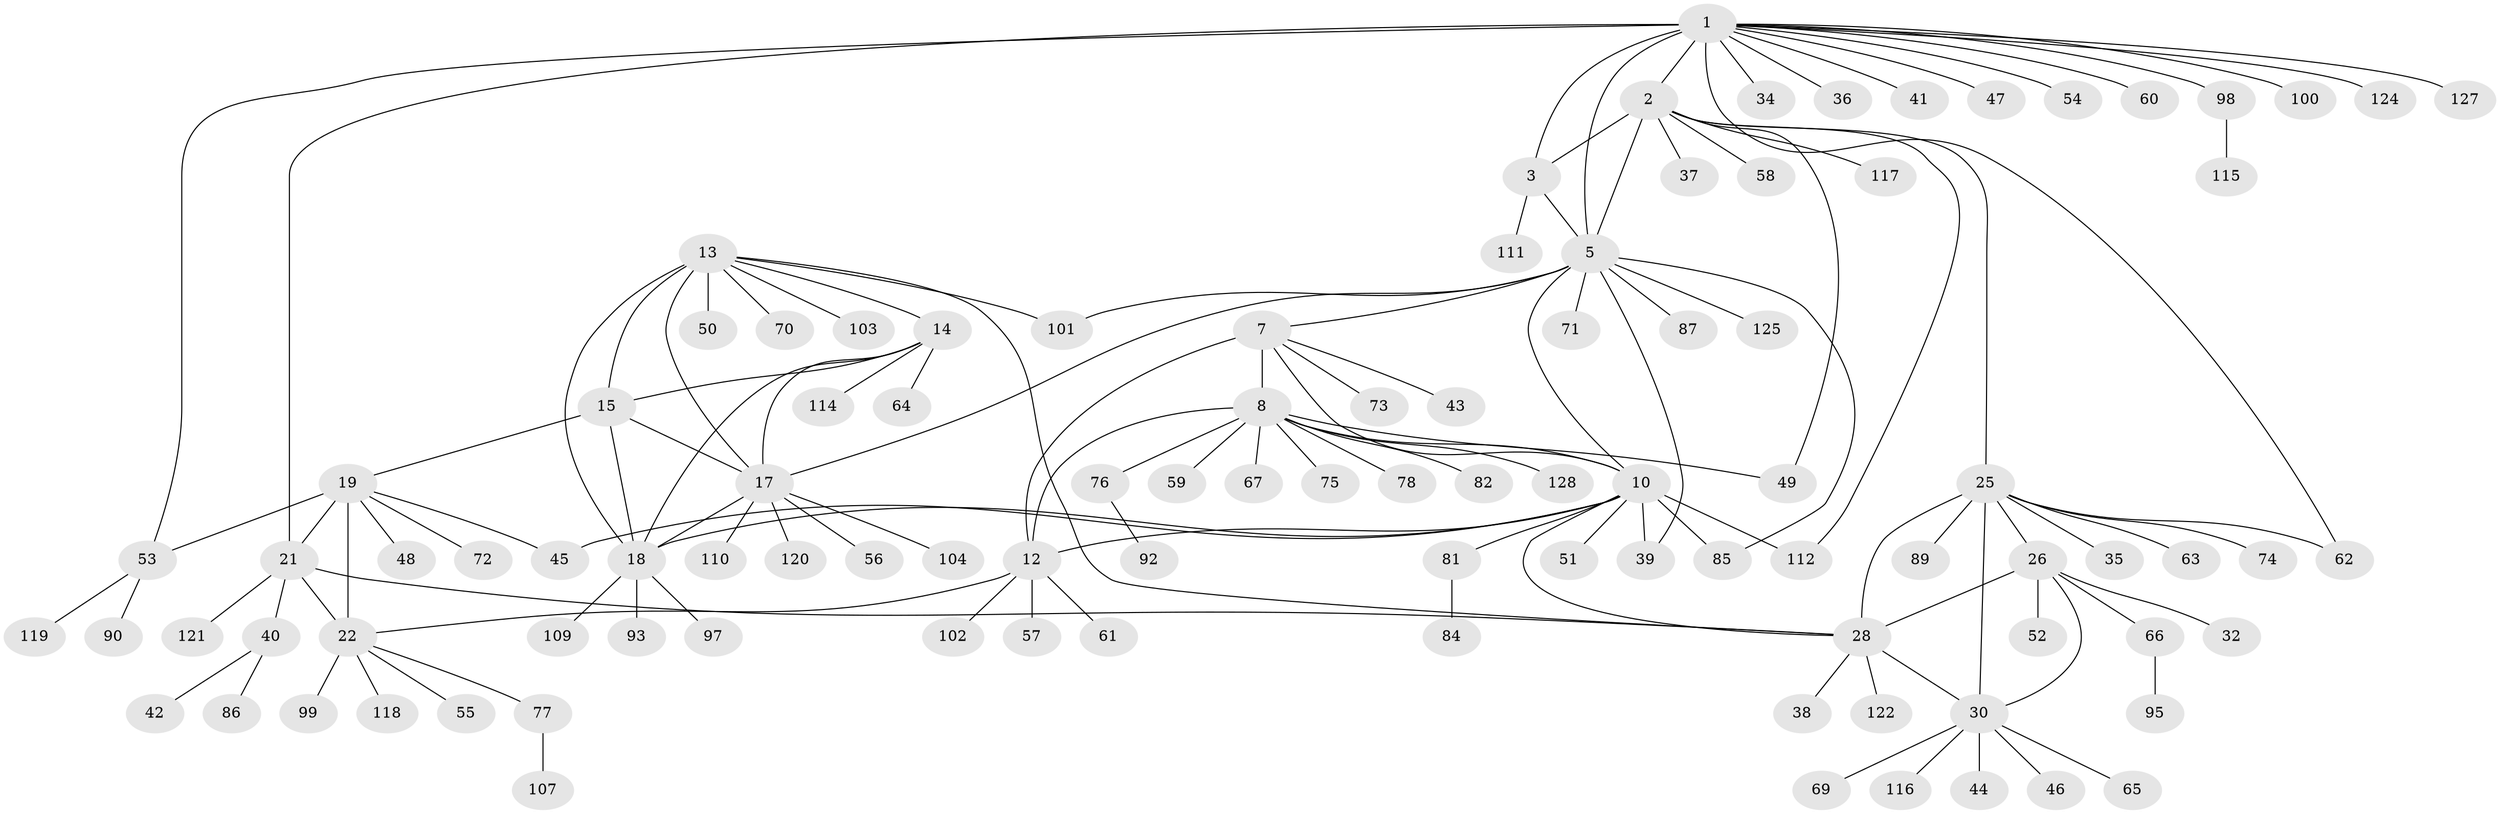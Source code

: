 // Generated by graph-tools (version 1.1) at 2025/52/02/27/25 19:52:14]
// undirected, 102 vertices, 132 edges
graph export_dot {
graph [start="1"]
  node [color=gray90,style=filled];
  1 [super="+4"];
  2 [super="+68"];
  3;
  5 [super="+6"];
  7 [super="+11"];
  8 [super="+9"];
  10 [super="+88"];
  12 [super="+126"];
  13 [super="+16"];
  14;
  15 [super="+108"];
  17 [super="+31"];
  18 [super="+79"];
  19 [super="+20"];
  21 [super="+24"];
  22 [super="+23"];
  25 [super="+27"];
  26 [super="+94"];
  28 [super="+29"];
  30 [super="+33"];
  32;
  34;
  35 [super="+80"];
  36;
  37;
  38;
  39 [super="+96"];
  40;
  41;
  42;
  43;
  44;
  45;
  46;
  47;
  48;
  49 [super="+113"];
  50;
  51;
  52;
  53 [super="+106"];
  54;
  55;
  56;
  57;
  58;
  59;
  60;
  61;
  62;
  63;
  64;
  65;
  66 [super="+105"];
  67;
  69;
  70;
  71;
  72;
  73;
  74;
  75;
  76 [super="+91"];
  77 [super="+83"];
  78;
  81;
  82;
  84;
  85;
  86;
  87;
  89;
  90;
  92;
  93;
  95;
  97;
  98;
  99;
  100;
  101;
  102;
  103;
  104;
  107;
  109;
  110;
  111;
  112 [super="+123"];
  114;
  115;
  116;
  117;
  118;
  119;
  120;
  121;
  122;
  124;
  125;
  127;
  128;
  1 -- 2 [weight=2];
  1 -- 3 [weight=2];
  1 -- 5 [weight=4];
  1 -- 21;
  1 -- 41;
  1 -- 53;
  1 -- 54;
  1 -- 34;
  1 -- 98;
  1 -- 36;
  1 -- 100;
  1 -- 60;
  1 -- 47;
  1 -- 124;
  1 -- 62;
  1 -- 127;
  2 -- 3;
  2 -- 5 [weight=2];
  2 -- 25;
  2 -- 37;
  2 -- 58;
  2 -- 112;
  2 -- 117;
  2 -- 49;
  3 -- 5 [weight=2];
  3 -- 111;
  5 -- 7;
  5 -- 39;
  5 -- 71;
  5 -- 87;
  5 -- 101;
  5 -- 125;
  5 -- 17;
  5 -- 85;
  5 -- 10;
  7 -- 8 [weight=4];
  7 -- 10 [weight=2];
  7 -- 12 [weight=2];
  7 -- 73;
  7 -- 43;
  8 -- 10 [weight=2];
  8 -- 12 [weight=2];
  8 -- 49;
  8 -- 76;
  8 -- 78;
  8 -- 82;
  8 -- 128;
  8 -- 67;
  8 -- 75;
  8 -- 59;
  10 -- 12;
  10 -- 18;
  10 -- 28;
  10 -- 39 [weight=2];
  10 -- 45;
  10 -- 51;
  10 -- 81;
  10 -- 85;
  10 -- 112;
  12 -- 22;
  12 -- 57;
  12 -- 61;
  12 -- 102;
  13 -- 14 [weight=2];
  13 -- 15 [weight=2];
  13 -- 17 [weight=2];
  13 -- 18 [weight=2];
  13 -- 101;
  13 -- 70;
  13 -- 103;
  13 -- 50;
  13 -- 28;
  14 -- 15;
  14 -- 17;
  14 -- 18;
  14 -- 64;
  14 -- 114;
  15 -- 17;
  15 -- 18;
  15 -- 19;
  17 -- 18;
  17 -- 104;
  17 -- 110;
  17 -- 120;
  17 -- 56;
  18 -- 93;
  18 -- 97;
  18 -- 109;
  19 -- 21 [weight=4];
  19 -- 22 [weight=4];
  19 -- 45;
  19 -- 53;
  19 -- 48;
  19 -- 72;
  21 -- 22 [weight=4];
  21 -- 40;
  21 -- 121;
  21 -- 28;
  22 -- 77;
  22 -- 99;
  22 -- 118;
  22 -- 55;
  25 -- 26 [weight=2];
  25 -- 28 [weight=4];
  25 -- 30 [weight=2];
  25 -- 62;
  25 -- 89;
  25 -- 35;
  25 -- 74;
  25 -- 63;
  26 -- 28 [weight=2];
  26 -- 30;
  26 -- 32;
  26 -- 52;
  26 -- 66;
  28 -- 30 [weight=2];
  28 -- 38;
  28 -- 122;
  30 -- 44;
  30 -- 46;
  30 -- 65;
  30 -- 69;
  30 -- 116;
  40 -- 42;
  40 -- 86;
  53 -- 90;
  53 -- 119;
  66 -- 95;
  76 -- 92;
  77 -- 107;
  81 -- 84;
  98 -- 115;
}
